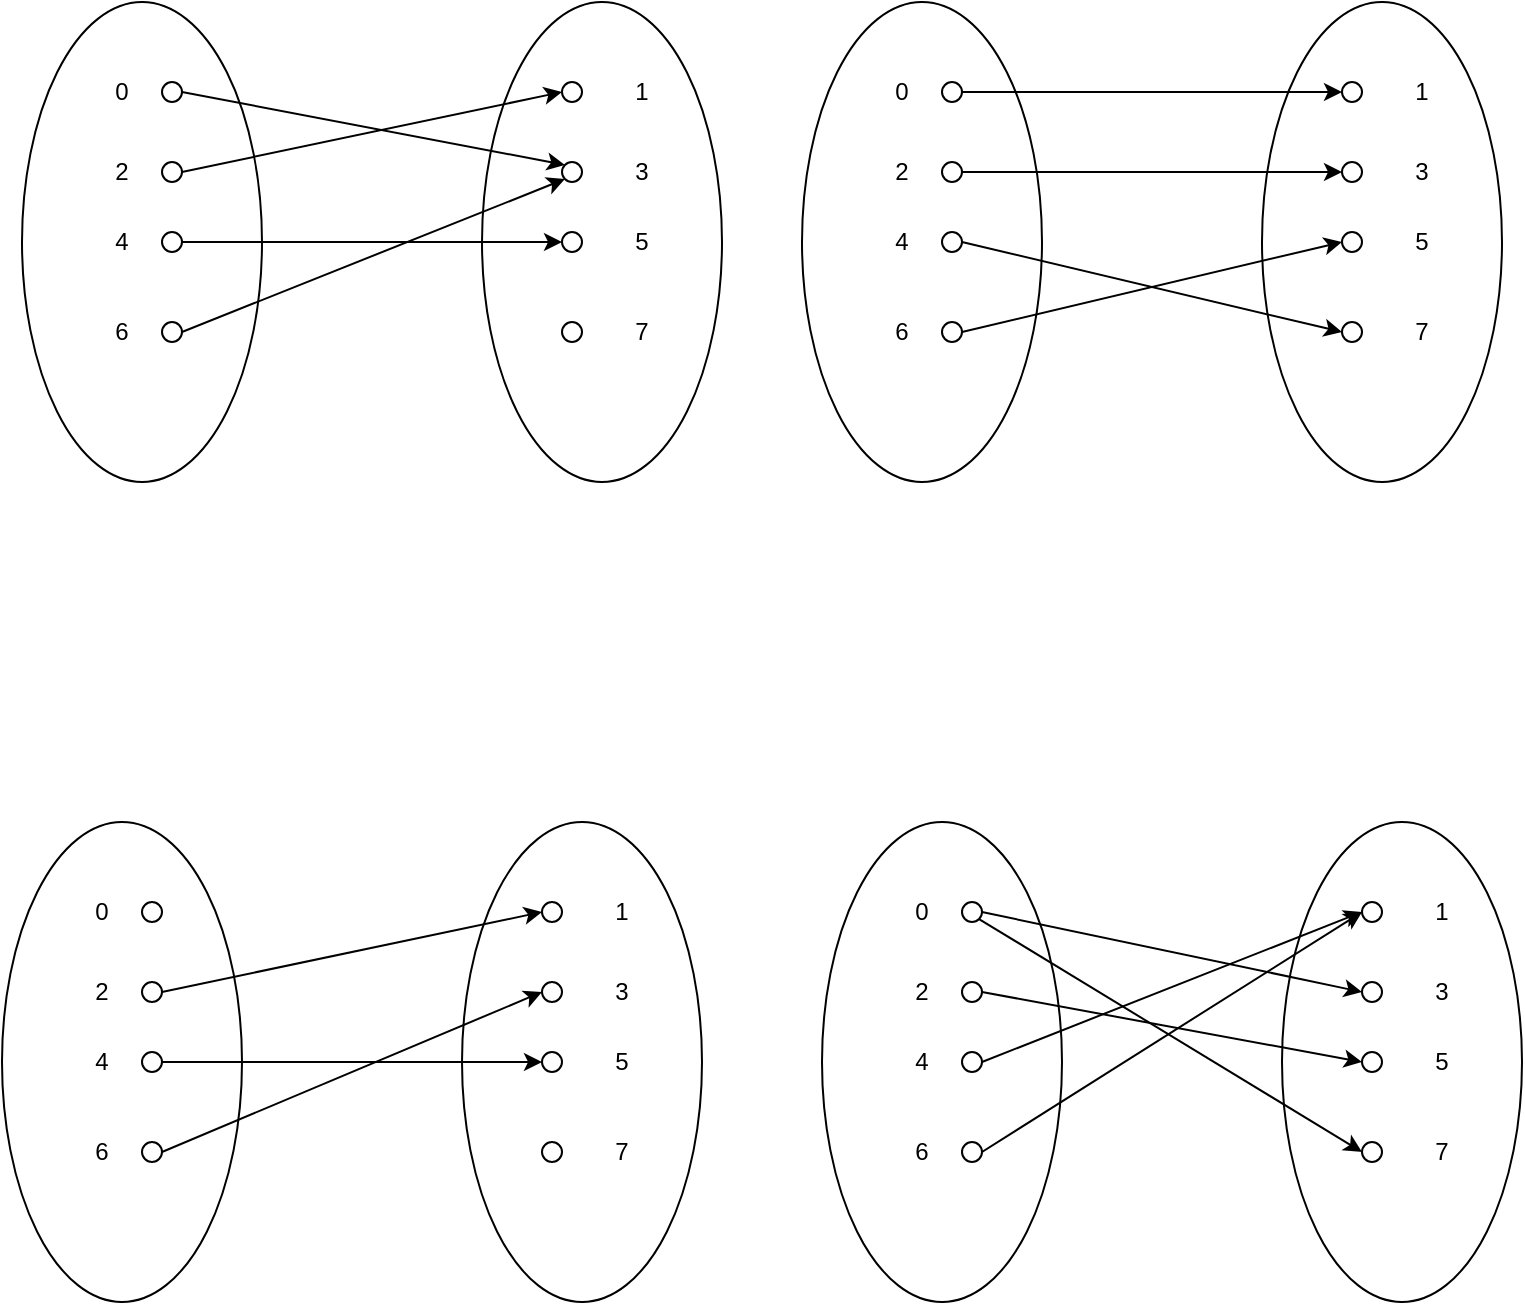 <mxfile version="12.4.2" type="device" pages="2"><diagram id="a7WcTxt7f_PGGWQu44Wf" name="q1a"><mxGraphModel dx="867" dy="413" grid="0" gridSize="10" guides="1" tooltips="1" connect="1" arrows="1" fold="1" page="1" pageScale="1" pageWidth="827" pageHeight="1169" math="0" shadow="0"><root><mxCell id="0"/><mxCell id="1" parent="0"/><mxCell id="PCj1SHKWY1yPaOyhyL0H-39" value="" style="group" parent="1" vertex="1" connectable="0"><mxGeometry x="70" y="60" width="120" height="240" as="geometry"/></mxCell><mxCell id="PCj1SHKWY1yPaOyhyL0H-2" value="" style="ellipse;whiteSpace=wrap;html=1;" parent="PCj1SHKWY1yPaOyhyL0H-39" vertex="1"><mxGeometry width="120" height="240" as="geometry"/></mxCell><mxCell id="PCj1SHKWY1yPaOyhyL0H-5" value="" style="ellipse;whiteSpace=wrap;html=1;aspect=fixed;" parent="PCj1SHKWY1yPaOyhyL0H-39" vertex="1"><mxGeometry x="70" y="40" width="10" height="10" as="geometry"/></mxCell><mxCell id="PCj1SHKWY1yPaOyhyL0H-6" value="" style="ellipse;whiteSpace=wrap;html=1;aspect=fixed;" parent="PCj1SHKWY1yPaOyhyL0H-39" vertex="1"><mxGeometry x="70" y="80" width="10" height="10" as="geometry"/></mxCell><mxCell id="PCj1SHKWY1yPaOyhyL0H-7" value="" style="ellipse;whiteSpace=wrap;html=1;aspect=fixed;" parent="PCj1SHKWY1yPaOyhyL0H-39" vertex="1"><mxGeometry x="70" y="115" width="10" height="10" as="geometry"/></mxCell><mxCell id="PCj1SHKWY1yPaOyhyL0H-8" value="" style="ellipse;whiteSpace=wrap;html=1;aspect=fixed;" parent="PCj1SHKWY1yPaOyhyL0H-39" vertex="1"><mxGeometry x="70" y="160" width="10" height="10" as="geometry"/></mxCell><mxCell id="PCj1SHKWY1yPaOyhyL0H-17" value="0" style="text;html=1;strokeColor=none;fillColor=none;align=center;verticalAlign=middle;whiteSpace=wrap;rounded=0;" parent="PCj1SHKWY1yPaOyhyL0H-39" vertex="1"><mxGeometry x="30" y="35" width="40" height="20" as="geometry"/></mxCell><mxCell id="PCj1SHKWY1yPaOyhyL0H-18" value="2" style="text;html=1;strokeColor=none;fillColor=none;align=center;verticalAlign=middle;whiteSpace=wrap;rounded=0;" parent="PCj1SHKWY1yPaOyhyL0H-39" vertex="1"><mxGeometry x="30" y="75" width="40" height="20" as="geometry"/></mxCell><mxCell id="PCj1SHKWY1yPaOyhyL0H-19" value="4" style="text;html=1;strokeColor=none;fillColor=none;align=center;verticalAlign=middle;whiteSpace=wrap;rounded=0;" parent="PCj1SHKWY1yPaOyhyL0H-39" vertex="1"><mxGeometry x="30" y="110" width="40" height="20" as="geometry"/></mxCell><mxCell id="PCj1SHKWY1yPaOyhyL0H-20" value="6" style="text;html=1;strokeColor=none;fillColor=none;align=center;verticalAlign=middle;whiteSpace=wrap;rounded=0;" parent="PCj1SHKWY1yPaOyhyL0H-39" vertex="1"><mxGeometry x="30" y="155" width="40" height="20" as="geometry"/></mxCell><mxCell id="PCj1SHKWY1yPaOyhyL0H-40" value="" style="group" parent="1" vertex="1" connectable="0"><mxGeometry x="300" y="60" width="120" height="240" as="geometry"/></mxCell><mxCell id="PCj1SHKWY1yPaOyhyL0H-3" value="" style="ellipse;whiteSpace=wrap;html=1;" parent="PCj1SHKWY1yPaOyhyL0H-40" vertex="1"><mxGeometry width="120" height="240" as="geometry"/></mxCell><mxCell id="PCj1SHKWY1yPaOyhyL0H-9" value="" style="ellipse;whiteSpace=wrap;html=1;aspect=fixed;" parent="PCj1SHKWY1yPaOyhyL0H-40" vertex="1"><mxGeometry x="40" y="40" width="10" height="10" as="geometry"/></mxCell><mxCell id="PCj1SHKWY1yPaOyhyL0H-10" value="" style="ellipse;whiteSpace=wrap;html=1;aspect=fixed;" parent="PCj1SHKWY1yPaOyhyL0H-40" vertex="1"><mxGeometry x="40" y="80" width="10" height="10" as="geometry"/></mxCell><mxCell id="PCj1SHKWY1yPaOyhyL0H-11" value="" style="ellipse;whiteSpace=wrap;html=1;aspect=fixed;" parent="PCj1SHKWY1yPaOyhyL0H-40" vertex="1"><mxGeometry x="40" y="115" width="10" height="10" as="geometry"/></mxCell><mxCell id="PCj1SHKWY1yPaOyhyL0H-12" value="" style="ellipse;whiteSpace=wrap;html=1;aspect=fixed;" parent="PCj1SHKWY1yPaOyhyL0H-40" vertex="1"><mxGeometry x="40" y="160" width="10" height="10" as="geometry"/></mxCell><mxCell id="PCj1SHKWY1yPaOyhyL0H-13" value="1" style="text;html=1;strokeColor=none;fillColor=none;align=center;verticalAlign=middle;whiteSpace=wrap;rounded=0;" parent="PCj1SHKWY1yPaOyhyL0H-40" vertex="1"><mxGeometry x="60" y="35" width="40" height="20" as="geometry"/></mxCell><mxCell id="PCj1SHKWY1yPaOyhyL0H-14" value="3" style="text;html=1;strokeColor=none;fillColor=none;align=center;verticalAlign=middle;whiteSpace=wrap;rounded=0;" parent="PCj1SHKWY1yPaOyhyL0H-40" vertex="1"><mxGeometry x="60" y="75" width="40" height="20" as="geometry"/></mxCell><mxCell id="PCj1SHKWY1yPaOyhyL0H-15" value="5" style="text;html=1;strokeColor=none;fillColor=none;align=center;verticalAlign=middle;whiteSpace=wrap;rounded=0;" parent="PCj1SHKWY1yPaOyhyL0H-40" vertex="1"><mxGeometry x="60" y="110" width="40" height="20" as="geometry"/></mxCell><mxCell id="PCj1SHKWY1yPaOyhyL0H-16" value="7" style="text;html=1;strokeColor=none;fillColor=none;align=center;verticalAlign=middle;whiteSpace=wrap;rounded=0;" parent="PCj1SHKWY1yPaOyhyL0H-40" vertex="1"><mxGeometry x="60" y="155" width="40" height="20" as="geometry"/></mxCell><mxCell id="PCj1SHKWY1yPaOyhyL0H-41" value="" style="group" parent="1" vertex="1" connectable="0"><mxGeometry x="460" y="60" width="120" height="240" as="geometry"/></mxCell><mxCell id="PCj1SHKWY1yPaOyhyL0H-42" value="" style="ellipse;whiteSpace=wrap;html=1;" parent="PCj1SHKWY1yPaOyhyL0H-41" vertex="1"><mxGeometry width="120" height="240" as="geometry"/></mxCell><mxCell id="PCj1SHKWY1yPaOyhyL0H-43" value="" style="ellipse;whiteSpace=wrap;html=1;aspect=fixed;" parent="PCj1SHKWY1yPaOyhyL0H-41" vertex="1"><mxGeometry x="70" y="40" width="10" height="10" as="geometry"/></mxCell><mxCell id="PCj1SHKWY1yPaOyhyL0H-44" value="" style="ellipse;whiteSpace=wrap;html=1;aspect=fixed;" parent="PCj1SHKWY1yPaOyhyL0H-41" vertex="1"><mxGeometry x="70" y="80" width="10" height="10" as="geometry"/></mxCell><mxCell id="PCj1SHKWY1yPaOyhyL0H-45" value="" style="ellipse;whiteSpace=wrap;html=1;aspect=fixed;" parent="PCj1SHKWY1yPaOyhyL0H-41" vertex="1"><mxGeometry x="70" y="115" width="10" height="10" as="geometry"/></mxCell><mxCell id="PCj1SHKWY1yPaOyhyL0H-46" value="" style="ellipse;whiteSpace=wrap;html=1;aspect=fixed;" parent="PCj1SHKWY1yPaOyhyL0H-41" vertex="1"><mxGeometry x="70" y="160" width="10" height="10" as="geometry"/></mxCell><mxCell id="PCj1SHKWY1yPaOyhyL0H-47" value="0" style="text;html=1;strokeColor=none;fillColor=none;align=center;verticalAlign=middle;whiteSpace=wrap;rounded=0;" parent="PCj1SHKWY1yPaOyhyL0H-41" vertex="1"><mxGeometry x="30" y="35" width="40" height="20" as="geometry"/></mxCell><mxCell id="PCj1SHKWY1yPaOyhyL0H-48" value="2" style="text;html=1;strokeColor=none;fillColor=none;align=center;verticalAlign=middle;whiteSpace=wrap;rounded=0;" parent="PCj1SHKWY1yPaOyhyL0H-41" vertex="1"><mxGeometry x="30" y="75" width="40" height="20" as="geometry"/></mxCell><mxCell id="PCj1SHKWY1yPaOyhyL0H-49" value="4" style="text;html=1;strokeColor=none;fillColor=none;align=center;verticalAlign=middle;whiteSpace=wrap;rounded=0;" parent="PCj1SHKWY1yPaOyhyL0H-41" vertex="1"><mxGeometry x="30" y="110" width="40" height="20" as="geometry"/></mxCell><mxCell id="PCj1SHKWY1yPaOyhyL0H-50" value="6" style="text;html=1;strokeColor=none;fillColor=none;align=center;verticalAlign=middle;whiteSpace=wrap;rounded=0;" parent="PCj1SHKWY1yPaOyhyL0H-41" vertex="1"><mxGeometry x="30" y="155" width="40" height="20" as="geometry"/></mxCell><mxCell id="PCj1SHKWY1yPaOyhyL0H-51" value="" style="group" parent="1" vertex="1" connectable="0"><mxGeometry x="690" y="60" width="120" height="240" as="geometry"/></mxCell><mxCell id="PCj1SHKWY1yPaOyhyL0H-52" value="" style="ellipse;whiteSpace=wrap;html=1;" parent="PCj1SHKWY1yPaOyhyL0H-51" vertex="1"><mxGeometry width="120" height="240" as="geometry"/></mxCell><mxCell id="PCj1SHKWY1yPaOyhyL0H-53" value="" style="ellipse;whiteSpace=wrap;html=1;aspect=fixed;" parent="PCj1SHKWY1yPaOyhyL0H-51" vertex="1"><mxGeometry x="40" y="40" width="10" height="10" as="geometry"/></mxCell><mxCell id="PCj1SHKWY1yPaOyhyL0H-54" value="" style="ellipse;whiteSpace=wrap;html=1;aspect=fixed;" parent="PCj1SHKWY1yPaOyhyL0H-51" vertex="1"><mxGeometry x="40" y="80" width="10" height="10" as="geometry"/></mxCell><mxCell id="PCj1SHKWY1yPaOyhyL0H-55" value="" style="ellipse;whiteSpace=wrap;html=1;aspect=fixed;" parent="PCj1SHKWY1yPaOyhyL0H-51" vertex="1"><mxGeometry x="40" y="115" width="10" height="10" as="geometry"/></mxCell><mxCell id="PCj1SHKWY1yPaOyhyL0H-56" value="" style="ellipse;whiteSpace=wrap;html=1;aspect=fixed;" parent="PCj1SHKWY1yPaOyhyL0H-51" vertex="1"><mxGeometry x="40" y="160" width="10" height="10" as="geometry"/></mxCell><mxCell id="PCj1SHKWY1yPaOyhyL0H-57" value="1" style="text;html=1;strokeColor=none;fillColor=none;align=center;verticalAlign=middle;whiteSpace=wrap;rounded=0;" parent="PCj1SHKWY1yPaOyhyL0H-51" vertex="1"><mxGeometry x="60" y="35" width="40" height="20" as="geometry"/></mxCell><mxCell id="PCj1SHKWY1yPaOyhyL0H-58" value="3" style="text;html=1;strokeColor=none;fillColor=none;align=center;verticalAlign=middle;whiteSpace=wrap;rounded=0;" parent="PCj1SHKWY1yPaOyhyL0H-51" vertex="1"><mxGeometry x="60" y="75" width="40" height="20" as="geometry"/></mxCell><mxCell id="PCj1SHKWY1yPaOyhyL0H-59" value="5" style="text;html=1;strokeColor=none;fillColor=none;align=center;verticalAlign=middle;whiteSpace=wrap;rounded=0;" parent="PCj1SHKWY1yPaOyhyL0H-51" vertex="1"><mxGeometry x="60" y="110" width="40" height="20" as="geometry"/></mxCell><mxCell id="PCj1SHKWY1yPaOyhyL0H-60" value="7" style="text;html=1;strokeColor=none;fillColor=none;align=center;verticalAlign=middle;whiteSpace=wrap;rounded=0;" parent="PCj1SHKWY1yPaOyhyL0H-51" vertex="1"><mxGeometry x="60" y="155" width="40" height="20" as="geometry"/></mxCell><mxCell id="PCj1SHKWY1yPaOyhyL0H-62" value="" style="group" parent="1" vertex="1" connectable="0"><mxGeometry x="60" y="470" width="120" height="240" as="geometry"/></mxCell><mxCell id="PCj1SHKWY1yPaOyhyL0H-63" value="" style="ellipse;whiteSpace=wrap;html=1;" parent="PCj1SHKWY1yPaOyhyL0H-62" vertex="1"><mxGeometry width="120" height="240" as="geometry"/></mxCell><mxCell id="PCj1SHKWY1yPaOyhyL0H-64" value="" style="ellipse;whiteSpace=wrap;html=1;aspect=fixed;" parent="PCj1SHKWY1yPaOyhyL0H-62" vertex="1"><mxGeometry x="70" y="40" width="10" height="10" as="geometry"/></mxCell><mxCell id="PCj1SHKWY1yPaOyhyL0H-65" value="" style="ellipse;whiteSpace=wrap;html=1;aspect=fixed;" parent="PCj1SHKWY1yPaOyhyL0H-62" vertex="1"><mxGeometry x="70" y="80" width="10" height="10" as="geometry"/></mxCell><mxCell id="PCj1SHKWY1yPaOyhyL0H-66" value="" style="ellipse;whiteSpace=wrap;html=1;aspect=fixed;" parent="PCj1SHKWY1yPaOyhyL0H-62" vertex="1"><mxGeometry x="70" y="115" width="10" height="10" as="geometry"/></mxCell><mxCell id="PCj1SHKWY1yPaOyhyL0H-67" value="" style="ellipse;whiteSpace=wrap;html=1;aspect=fixed;" parent="PCj1SHKWY1yPaOyhyL0H-62" vertex="1"><mxGeometry x="70" y="160" width="10" height="10" as="geometry"/></mxCell><mxCell id="PCj1SHKWY1yPaOyhyL0H-68" value="0" style="text;html=1;strokeColor=none;fillColor=none;align=center;verticalAlign=middle;whiteSpace=wrap;rounded=0;" parent="PCj1SHKWY1yPaOyhyL0H-62" vertex="1"><mxGeometry x="30" y="35" width="40" height="20" as="geometry"/></mxCell><mxCell id="PCj1SHKWY1yPaOyhyL0H-69" value="2" style="text;html=1;strokeColor=none;fillColor=none;align=center;verticalAlign=middle;whiteSpace=wrap;rounded=0;" parent="PCj1SHKWY1yPaOyhyL0H-62" vertex="1"><mxGeometry x="30" y="75" width="40" height="20" as="geometry"/></mxCell><mxCell id="PCj1SHKWY1yPaOyhyL0H-70" value="4" style="text;html=1;strokeColor=none;fillColor=none;align=center;verticalAlign=middle;whiteSpace=wrap;rounded=0;" parent="PCj1SHKWY1yPaOyhyL0H-62" vertex="1"><mxGeometry x="30" y="110" width="40" height="20" as="geometry"/></mxCell><mxCell id="PCj1SHKWY1yPaOyhyL0H-71" value="6" style="text;html=1;strokeColor=none;fillColor=none;align=center;verticalAlign=middle;whiteSpace=wrap;rounded=0;" parent="PCj1SHKWY1yPaOyhyL0H-62" vertex="1"><mxGeometry x="30" y="155" width="40" height="20" as="geometry"/></mxCell><mxCell id="PCj1SHKWY1yPaOyhyL0H-72" value="" style="group" parent="1" vertex="1" connectable="0"><mxGeometry x="290" y="470" width="120" height="240" as="geometry"/></mxCell><mxCell id="PCj1SHKWY1yPaOyhyL0H-73" value="" style="ellipse;whiteSpace=wrap;html=1;" parent="PCj1SHKWY1yPaOyhyL0H-72" vertex="1"><mxGeometry width="120" height="240" as="geometry"/></mxCell><mxCell id="PCj1SHKWY1yPaOyhyL0H-74" value="" style="ellipse;whiteSpace=wrap;html=1;aspect=fixed;" parent="PCj1SHKWY1yPaOyhyL0H-72" vertex="1"><mxGeometry x="40" y="40" width="10" height="10" as="geometry"/></mxCell><mxCell id="PCj1SHKWY1yPaOyhyL0H-75" value="" style="ellipse;whiteSpace=wrap;html=1;aspect=fixed;" parent="PCj1SHKWY1yPaOyhyL0H-72" vertex="1"><mxGeometry x="40" y="80" width="10" height="10" as="geometry"/></mxCell><mxCell id="PCj1SHKWY1yPaOyhyL0H-76" value="" style="ellipse;whiteSpace=wrap;html=1;aspect=fixed;" parent="PCj1SHKWY1yPaOyhyL0H-72" vertex="1"><mxGeometry x="40" y="115" width="10" height="10" as="geometry"/></mxCell><mxCell id="PCj1SHKWY1yPaOyhyL0H-77" value="" style="ellipse;whiteSpace=wrap;html=1;aspect=fixed;" parent="PCj1SHKWY1yPaOyhyL0H-72" vertex="1"><mxGeometry x="40" y="160" width="10" height="10" as="geometry"/></mxCell><mxCell id="PCj1SHKWY1yPaOyhyL0H-78" value="1" style="text;html=1;strokeColor=none;fillColor=none;align=center;verticalAlign=middle;whiteSpace=wrap;rounded=0;" parent="PCj1SHKWY1yPaOyhyL0H-72" vertex="1"><mxGeometry x="60" y="35" width="40" height="20" as="geometry"/></mxCell><mxCell id="PCj1SHKWY1yPaOyhyL0H-79" value="3" style="text;html=1;strokeColor=none;fillColor=none;align=center;verticalAlign=middle;whiteSpace=wrap;rounded=0;" parent="PCj1SHKWY1yPaOyhyL0H-72" vertex="1"><mxGeometry x="60" y="75" width="40" height="20" as="geometry"/></mxCell><mxCell id="PCj1SHKWY1yPaOyhyL0H-80" value="5" style="text;html=1;strokeColor=none;fillColor=none;align=center;verticalAlign=middle;whiteSpace=wrap;rounded=0;" parent="PCj1SHKWY1yPaOyhyL0H-72" vertex="1"><mxGeometry x="60" y="110" width="40" height="20" as="geometry"/></mxCell><mxCell id="PCj1SHKWY1yPaOyhyL0H-81" value="7" style="text;html=1;strokeColor=none;fillColor=none;align=center;verticalAlign=middle;whiteSpace=wrap;rounded=0;" parent="PCj1SHKWY1yPaOyhyL0H-72" vertex="1"><mxGeometry x="60" y="155" width="40" height="20" as="geometry"/></mxCell><mxCell id="PCj1SHKWY1yPaOyhyL0H-82" value="" style="group" parent="1" vertex="1" connectable="0"><mxGeometry x="470" y="470" width="120" height="240" as="geometry"/></mxCell><mxCell id="PCj1SHKWY1yPaOyhyL0H-83" value="" style="ellipse;whiteSpace=wrap;html=1;" parent="PCj1SHKWY1yPaOyhyL0H-82" vertex="1"><mxGeometry width="120" height="240" as="geometry"/></mxCell><mxCell id="PCj1SHKWY1yPaOyhyL0H-84" value="" style="ellipse;whiteSpace=wrap;html=1;aspect=fixed;" parent="PCj1SHKWY1yPaOyhyL0H-82" vertex="1"><mxGeometry x="70" y="40" width="10" height="10" as="geometry"/></mxCell><mxCell id="PCj1SHKWY1yPaOyhyL0H-85" value="" style="ellipse;whiteSpace=wrap;html=1;aspect=fixed;" parent="PCj1SHKWY1yPaOyhyL0H-82" vertex="1"><mxGeometry x="70" y="80" width="10" height="10" as="geometry"/></mxCell><mxCell id="PCj1SHKWY1yPaOyhyL0H-86" value="" style="ellipse;whiteSpace=wrap;html=1;aspect=fixed;" parent="PCj1SHKWY1yPaOyhyL0H-82" vertex="1"><mxGeometry x="70" y="115" width="10" height="10" as="geometry"/></mxCell><mxCell id="PCj1SHKWY1yPaOyhyL0H-87" value="" style="ellipse;whiteSpace=wrap;html=1;aspect=fixed;" parent="PCj1SHKWY1yPaOyhyL0H-82" vertex="1"><mxGeometry x="70" y="160" width="10" height="10" as="geometry"/></mxCell><mxCell id="PCj1SHKWY1yPaOyhyL0H-88" value="0" style="text;html=1;strokeColor=none;fillColor=none;align=center;verticalAlign=middle;whiteSpace=wrap;rounded=0;" parent="PCj1SHKWY1yPaOyhyL0H-82" vertex="1"><mxGeometry x="30" y="35" width="40" height="20" as="geometry"/></mxCell><mxCell id="PCj1SHKWY1yPaOyhyL0H-89" value="2" style="text;html=1;strokeColor=none;fillColor=none;align=center;verticalAlign=middle;whiteSpace=wrap;rounded=0;" parent="PCj1SHKWY1yPaOyhyL0H-82" vertex="1"><mxGeometry x="30" y="75" width="40" height="20" as="geometry"/></mxCell><mxCell id="PCj1SHKWY1yPaOyhyL0H-90" value="4" style="text;html=1;strokeColor=none;fillColor=none;align=center;verticalAlign=middle;whiteSpace=wrap;rounded=0;" parent="PCj1SHKWY1yPaOyhyL0H-82" vertex="1"><mxGeometry x="30" y="110" width="40" height="20" as="geometry"/></mxCell><mxCell id="PCj1SHKWY1yPaOyhyL0H-91" value="6" style="text;html=1;strokeColor=none;fillColor=none;align=center;verticalAlign=middle;whiteSpace=wrap;rounded=0;" parent="PCj1SHKWY1yPaOyhyL0H-82" vertex="1"><mxGeometry x="30" y="155" width="40" height="20" as="geometry"/></mxCell><mxCell id="PCj1SHKWY1yPaOyhyL0H-92" value="" style="group" parent="1" vertex="1" connectable="0"><mxGeometry x="700" y="470" width="120" height="240" as="geometry"/></mxCell><mxCell id="PCj1SHKWY1yPaOyhyL0H-93" value="" style="ellipse;whiteSpace=wrap;html=1;" parent="PCj1SHKWY1yPaOyhyL0H-92" vertex="1"><mxGeometry width="120" height="240" as="geometry"/></mxCell><mxCell id="PCj1SHKWY1yPaOyhyL0H-94" value="" style="ellipse;whiteSpace=wrap;html=1;aspect=fixed;" parent="PCj1SHKWY1yPaOyhyL0H-92" vertex="1"><mxGeometry x="40" y="40" width="10" height="10" as="geometry"/></mxCell><mxCell id="PCj1SHKWY1yPaOyhyL0H-95" value="" style="ellipse;whiteSpace=wrap;html=1;aspect=fixed;" parent="PCj1SHKWY1yPaOyhyL0H-92" vertex="1"><mxGeometry x="40" y="80" width="10" height="10" as="geometry"/></mxCell><mxCell id="PCj1SHKWY1yPaOyhyL0H-96" value="" style="ellipse;whiteSpace=wrap;html=1;aspect=fixed;" parent="PCj1SHKWY1yPaOyhyL0H-92" vertex="1"><mxGeometry x="40" y="115" width="10" height="10" as="geometry"/></mxCell><mxCell id="PCj1SHKWY1yPaOyhyL0H-97" value="" style="ellipse;whiteSpace=wrap;html=1;aspect=fixed;" parent="PCj1SHKWY1yPaOyhyL0H-92" vertex="1"><mxGeometry x="40" y="160" width="10" height="10" as="geometry"/></mxCell><mxCell id="PCj1SHKWY1yPaOyhyL0H-98" value="1" style="text;html=1;strokeColor=none;fillColor=none;align=center;verticalAlign=middle;whiteSpace=wrap;rounded=0;" parent="PCj1SHKWY1yPaOyhyL0H-92" vertex="1"><mxGeometry x="60" y="35" width="40" height="20" as="geometry"/></mxCell><mxCell id="PCj1SHKWY1yPaOyhyL0H-99" value="3" style="text;html=1;strokeColor=none;fillColor=none;align=center;verticalAlign=middle;whiteSpace=wrap;rounded=0;" parent="PCj1SHKWY1yPaOyhyL0H-92" vertex="1"><mxGeometry x="60" y="75" width="40" height="20" as="geometry"/></mxCell><mxCell id="PCj1SHKWY1yPaOyhyL0H-100" value="5" style="text;html=1;strokeColor=none;fillColor=none;align=center;verticalAlign=middle;whiteSpace=wrap;rounded=0;" parent="PCj1SHKWY1yPaOyhyL0H-92" vertex="1"><mxGeometry x="60" y="110" width="40" height="20" as="geometry"/></mxCell><mxCell id="PCj1SHKWY1yPaOyhyL0H-101" value="7" style="text;html=1;strokeColor=none;fillColor=none;align=center;verticalAlign=middle;whiteSpace=wrap;rounded=0;" parent="PCj1SHKWY1yPaOyhyL0H-92" vertex="1"><mxGeometry x="60" y="155" width="40" height="20" as="geometry"/></mxCell><mxCell id="PCj1SHKWY1yPaOyhyL0H-104" value="" style="endArrow=classic;html=1;exitX=1;exitY=0.5;exitDx=0;exitDy=0;entryX=0;entryY=1;entryDx=0;entryDy=0;" parent="1" source="PCj1SHKWY1yPaOyhyL0H-8" target="PCj1SHKWY1yPaOyhyL0H-10" edge="1"><mxGeometry width="50" height="50" relative="1" as="geometry"><mxPoint x="230" y="240" as="sourcePoint"/><mxPoint x="280" y="190" as="targetPoint"/></mxGeometry></mxCell><mxCell id="PCj1SHKWY1yPaOyhyL0H-105" value="" style="endArrow=classic;html=1;exitX=1;exitY=0.5;exitDx=0;exitDy=0;entryX=0;entryY=0.5;entryDx=0;entryDy=0;" parent="1" source="PCj1SHKWY1yPaOyhyL0H-6" target="PCj1SHKWY1yPaOyhyL0H-9" edge="1"><mxGeometry width="50" height="50" relative="1" as="geometry"><mxPoint x="220" y="60" as="sourcePoint"/><mxPoint x="270" y="10" as="targetPoint"/></mxGeometry></mxCell><mxCell id="PCj1SHKWY1yPaOyhyL0H-106" value="" style="endArrow=classic;html=1;exitX=1;exitY=0.5;exitDx=0;exitDy=0;entryX=0;entryY=0;entryDx=0;entryDy=0;" parent="1" source="PCj1SHKWY1yPaOyhyL0H-5" target="PCj1SHKWY1yPaOyhyL0H-10" edge="1"><mxGeometry width="50" height="50" relative="1" as="geometry"><mxPoint x="220" y="140" as="sourcePoint"/><mxPoint x="270" y="90" as="targetPoint"/></mxGeometry></mxCell><mxCell id="PCj1SHKWY1yPaOyhyL0H-107" value="" style="endArrow=classic;html=1;exitX=1;exitY=0.5;exitDx=0;exitDy=0;entryX=0;entryY=0.5;entryDx=0;entryDy=0;" parent="1" source="PCj1SHKWY1yPaOyhyL0H-7" target="PCj1SHKWY1yPaOyhyL0H-11" edge="1"><mxGeometry width="50" height="50" relative="1" as="geometry"><mxPoint x="220" y="290" as="sourcePoint"/><mxPoint x="270" y="240" as="targetPoint"/></mxGeometry></mxCell><mxCell id="PCj1SHKWY1yPaOyhyL0H-108" style="edgeStyle=orthogonalEdgeStyle;rounded=0;orthogonalLoop=1;jettySize=auto;html=1;entryX=0;entryY=0.5;entryDx=0;entryDy=0;" parent="1" source="PCj1SHKWY1yPaOyhyL0H-44" target="PCj1SHKWY1yPaOyhyL0H-54" edge="1"><mxGeometry relative="1" as="geometry"/></mxCell><mxCell id="PCj1SHKWY1yPaOyhyL0H-109" style="rounded=0;orthogonalLoop=1;jettySize=auto;html=1;exitX=1;exitY=0.5;exitDx=0;exitDy=0;entryX=0;entryY=0.5;entryDx=0;entryDy=0;" parent="1" source="PCj1SHKWY1yPaOyhyL0H-45" target="PCj1SHKWY1yPaOyhyL0H-56" edge="1"><mxGeometry relative="1" as="geometry"/></mxCell><mxCell id="PCj1SHKWY1yPaOyhyL0H-110" style="edgeStyle=none;rounded=0;orthogonalLoop=1;jettySize=auto;html=1;entryX=0;entryY=0.5;entryDx=0;entryDy=0;" parent="1" source="PCj1SHKWY1yPaOyhyL0H-43" target="PCj1SHKWY1yPaOyhyL0H-53" edge="1"><mxGeometry relative="1" as="geometry"/></mxCell><mxCell id="PCj1SHKWY1yPaOyhyL0H-111" style="edgeStyle=none;rounded=0;orthogonalLoop=1;jettySize=auto;html=1;exitX=1;exitY=0.5;exitDx=0;exitDy=0;entryX=0;entryY=0.5;entryDx=0;entryDy=0;" parent="1" source="PCj1SHKWY1yPaOyhyL0H-46" target="PCj1SHKWY1yPaOyhyL0H-55" edge="1"><mxGeometry relative="1" as="geometry"/></mxCell><mxCell id="PCj1SHKWY1yPaOyhyL0H-112" style="edgeStyle=none;rounded=0;orthogonalLoop=1;jettySize=auto;html=1;exitX=1;exitY=0.5;exitDx=0;exitDy=0;entryX=0;entryY=0.5;entryDx=0;entryDy=0;" parent="1" source="PCj1SHKWY1yPaOyhyL0H-65" target="PCj1SHKWY1yPaOyhyL0H-74" edge="1"><mxGeometry relative="1" as="geometry"/></mxCell><mxCell id="PCj1SHKWY1yPaOyhyL0H-113" style="edgeStyle=none;rounded=0;orthogonalLoop=1;jettySize=auto;html=1;exitX=1;exitY=0.5;exitDx=0;exitDy=0;entryX=0;entryY=0.5;entryDx=0;entryDy=0;" parent="1" source="PCj1SHKWY1yPaOyhyL0H-66" target="PCj1SHKWY1yPaOyhyL0H-76" edge="1"><mxGeometry relative="1" as="geometry"/></mxCell><mxCell id="PCj1SHKWY1yPaOyhyL0H-114" style="edgeStyle=none;rounded=0;orthogonalLoop=1;jettySize=auto;html=1;exitX=1;exitY=0.5;exitDx=0;exitDy=0;entryX=0;entryY=0.5;entryDx=0;entryDy=0;" parent="1" source="PCj1SHKWY1yPaOyhyL0H-67" target="PCj1SHKWY1yPaOyhyL0H-75" edge="1"><mxGeometry relative="1" as="geometry"/></mxCell><mxCell id="PCj1SHKWY1yPaOyhyL0H-115" style="edgeStyle=none;rounded=0;orthogonalLoop=1;jettySize=auto;html=1;exitX=1;exitY=0.5;exitDx=0;exitDy=0;entryX=0;entryY=0.5;entryDx=0;entryDy=0;" parent="1" source="PCj1SHKWY1yPaOyhyL0H-87" target="PCj1SHKWY1yPaOyhyL0H-94" edge="1"><mxGeometry relative="1" as="geometry"/></mxCell><mxCell id="PCj1SHKWY1yPaOyhyL0H-116" style="edgeStyle=none;rounded=0;orthogonalLoop=1;jettySize=auto;html=1;exitX=1;exitY=0.5;exitDx=0;exitDy=0;entryX=0;entryY=0.5;entryDx=0;entryDy=0;" parent="1" source="PCj1SHKWY1yPaOyhyL0H-84" target="PCj1SHKWY1yPaOyhyL0H-95" edge="1"><mxGeometry relative="1" as="geometry"/></mxCell><mxCell id="PCj1SHKWY1yPaOyhyL0H-117" style="edgeStyle=none;rounded=0;orthogonalLoop=1;jettySize=auto;html=1;exitX=1;exitY=0.5;exitDx=0;exitDy=0;entryX=0;entryY=0.5;entryDx=0;entryDy=0;" parent="1" source="PCj1SHKWY1yPaOyhyL0H-86" target="PCj1SHKWY1yPaOyhyL0H-94" edge="1"><mxGeometry relative="1" as="geometry"/></mxCell><mxCell id="PCj1SHKWY1yPaOyhyL0H-118" style="edgeStyle=none;rounded=0;orthogonalLoop=1;jettySize=auto;html=1;exitX=1;exitY=1;exitDx=0;exitDy=0;entryX=0;entryY=0.5;entryDx=0;entryDy=0;" parent="1" source="PCj1SHKWY1yPaOyhyL0H-84" target="PCj1SHKWY1yPaOyhyL0H-97" edge="1"><mxGeometry relative="1" as="geometry"/></mxCell><mxCell id="PCj1SHKWY1yPaOyhyL0H-120" style="edgeStyle=none;rounded=0;orthogonalLoop=1;jettySize=auto;html=1;exitX=1;exitY=0.5;exitDx=0;exitDy=0;entryX=0;entryY=0.5;entryDx=0;entryDy=0;" parent="1" source="PCj1SHKWY1yPaOyhyL0H-85" target="PCj1SHKWY1yPaOyhyL0H-96" edge="1"><mxGeometry relative="1" as="geometry"/></mxCell></root></mxGraphModel></diagram><diagram id="8xkx0Szm3rHLjCkHkUTK" name="q2a"><mxGraphModel dx="723" dy="344" grid="0" gridSize="10" guides="1" tooltips="1" connect="1" arrows="1" fold="1" page="1" pageScale="1" pageWidth="827" pageHeight="1169" math="0" shadow="0"><root><mxCell id="7I6ICbu8isruEEbMXg_I-0"/><mxCell id="7I6ICbu8isruEEbMXg_I-1" parent="7I6ICbu8isruEEbMXg_I-0"/><mxCell id="YGjvw0G1OHq3PTmin_mF-0" value="" style="group" vertex="1" connectable="0" parent="7I6ICbu8isruEEbMXg_I-1"><mxGeometry x="70" y="60" width="120" height="240" as="geometry"/></mxCell><mxCell id="YGjvw0G1OHq3PTmin_mF-1" value="" style="ellipse;whiteSpace=wrap;html=1;" vertex="1" parent="YGjvw0G1OHq3PTmin_mF-0"><mxGeometry width="120" height="240" as="geometry"/></mxCell><mxCell id="YGjvw0G1OHq3PTmin_mF-2" value="" style="ellipse;whiteSpace=wrap;html=1;aspect=fixed;" vertex="1" parent="YGjvw0G1OHq3PTmin_mF-0"><mxGeometry x="70" y="40" width="10" height="10" as="geometry"/></mxCell><mxCell id="YGjvw0G1OHq3PTmin_mF-3" value="" style="ellipse;whiteSpace=wrap;html=1;aspect=fixed;" vertex="1" parent="YGjvw0G1OHq3PTmin_mF-0"><mxGeometry x="70" y="80" width="10" height="10" as="geometry"/></mxCell><mxCell id="YGjvw0G1OHq3PTmin_mF-4" value="" style="ellipse;whiteSpace=wrap;html=1;aspect=fixed;" vertex="1" parent="YGjvw0G1OHq3PTmin_mF-0"><mxGeometry x="70" y="115" width="10" height="10" as="geometry"/></mxCell><mxCell id="YGjvw0G1OHq3PTmin_mF-5" value="" style="ellipse;whiteSpace=wrap;html=1;aspect=fixed;" vertex="1" parent="YGjvw0G1OHq3PTmin_mF-0"><mxGeometry x="70" y="160" width="10" height="10" as="geometry"/></mxCell><mxCell id="YGjvw0G1OHq3PTmin_mF-6" value="-1" style="text;html=1;strokeColor=none;fillColor=none;align=center;verticalAlign=middle;whiteSpace=wrap;rounded=0;" vertex="1" parent="YGjvw0G1OHq3PTmin_mF-0"><mxGeometry x="30" y="35" width="40" height="20" as="geometry"/></mxCell><mxCell id="YGjvw0G1OHq3PTmin_mF-7" value="0" style="text;html=1;strokeColor=none;fillColor=none;align=center;verticalAlign=middle;whiteSpace=wrap;rounded=0;" vertex="1" parent="YGjvw0G1OHq3PTmin_mF-0"><mxGeometry x="30" y="75" width="40" height="20" as="geometry"/></mxCell><mxCell id="YGjvw0G1OHq3PTmin_mF-8" value="1" style="text;html=1;strokeColor=none;fillColor=none;align=center;verticalAlign=middle;whiteSpace=wrap;rounded=0;" vertex="1" parent="YGjvw0G1OHq3PTmin_mF-0"><mxGeometry x="30" y="110" width="40" height="20" as="geometry"/></mxCell><mxCell id="YGjvw0G1OHq3PTmin_mF-9" value="2" style="text;html=1;strokeColor=none;fillColor=none;align=center;verticalAlign=middle;whiteSpace=wrap;rounded=0;" vertex="1" parent="YGjvw0G1OHq3PTmin_mF-0"><mxGeometry x="30" y="155" width="40" height="20" as="geometry"/></mxCell><mxCell id="YGjvw0G1OHq3PTmin_mF-10" value="" style="group" vertex="1" connectable="0" parent="7I6ICbu8isruEEbMXg_I-1"><mxGeometry x="300" y="60" width="120" height="240" as="geometry"/></mxCell><mxCell id="YGjvw0G1OHq3PTmin_mF-11" value="" style="ellipse;whiteSpace=wrap;html=1;" vertex="1" parent="YGjvw0G1OHq3PTmin_mF-10"><mxGeometry width="120" height="240" as="geometry"/></mxCell><mxCell id="YGjvw0G1OHq3PTmin_mF-12" value="" style="ellipse;whiteSpace=wrap;html=1;aspect=fixed;" vertex="1" parent="YGjvw0G1OHq3PTmin_mF-10"><mxGeometry x="40" y="40" width="10" height="10" as="geometry"/></mxCell><mxCell id="YGjvw0G1OHq3PTmin_mF-13" value="" style="ellipse;whiteSpace=wrap;html=1;aspect=fixed;" vertex="1" parent="YGjvw0G1OHq3PTmin_mF-10"><mxGeometry x="40" y="80" width="10" height="10" as="geometry"/></mxCell><mxCell id="YGjvw0G1OHq3PTmin_mF-14" value="" style="ellipse;whiteSpace=wrap;html=1;aspect=fixed;" vertex="1" parent="YGjvw0G1OHq3PTmin_mF-10"><mxGeometry x="40" y="115" width="10" height="10" as="geometry"/></mxCell><mxCell id="YGjvw0G1OHq3PTmin_mF-15" value="" style="ellipse;whiteSpace=wrap;html=1;aspect=fixed;" vertex="1" parent="YGjvw0G1OHq3PTmin_mF-10"><mxGeometry x="40" y="160" width="10" height="10" as="geometry"/></mxCell><mxCell id="YGjvw0G1OHq3PTmin_mF-16" value="0" style="text;html=1;strokeColor=none;fillColor=none;align=center;verticalAlign=middle;whiteSpace=wrap;rounded=0;" vertex="1" parent="YGjvw0G1OHq3PTmin_mF-10"><mxGeometry x="60" y="35" width="40" height="20" as="geometry"/></mxCell><mxCell id="YGjvw0G1OHq3PTmin_mF-17" value="1" style="text;html=1;strokeColor=none;fillColor=none;align=center;verticalAlign=middle;whiteSpace=wrap;rounded=0;" vertex="1" parent="YGjvw0G1OHq3PTmin_mF-10"><mxGeometry x="60" y="75" width="40" height="20" as="geometry"/></mxCell><mxCell id="YGjvw0G1OHq3PTmin_mF-18" value="2" style="text;html=1;strokeColor=none;fillColor=none;align=center;verticalAlign=middle;whiteSpace=wrap;rounded=0;" vertex="1" parent="YGjvw0G1OHq3PTmin_mF-10"><mxGeometry x="60" y="110" width="40" height="20" as="geometry"/></mxCell><mxCell id="YGjvw0G1OHq3PTmin_mF-19" value="3" style="text;html=1;strokeColor=none;fillColor=none;align=center;verticalAlign=middle;whiteSpace=wrap;rounded=0;" vertex="1" parent="YGjvw0G1OHq3PTmin_mF-10"><mxGeometry x="60" y="155" width="40" height="20" as="geometry"/></mxCell><mxCell id="YGjvw0G1OHq3PTmin_mF-24" value=".&lt;br&gt;:" style="text;html=1;strokeColor=none;fillColor=none;align=center;verticalAlign=middle;whiteSpace=wrap;rounded=0;" vertex="1" parent="YGjvw0G1OHq3PTmin_mF-10"><mxGeometry x="60" y="15" width="40" height="20" as="geometry"/></mxCell><mxCell id="YGjvw0G1OHq3PTmin_mF-25" value=".&lt;br&gt;:" style="text;html=1;strokeColor=none;fillColor=none;align=center;verticalAlign=middle;whiteSpace=wrap;rounded=0;" vertex="1" parent="YGjvw0G1OHq3PTmin_mF-10"><mxGeometry x="60" y="175" width="40" height="20" as="geometry"/></mxCell><mxCell id="YGjvw0G1OHq3PTmin_mF-20" value="" style="endArrow=classic;html=1;exitX=1;exitY=0.5;exitDx=0;exitDy=0;entryX=0;entryY=1;entryDx=0;entryDy=0;" edge="1" parent="7I6ICbu8isruEEbMXg_I-1" source="YGjvw0G1OHq3PTmin_mF-5" target="YGjvw0G1OHq3PTmin_mF-13"><mxGeometry width="50" height="50" relative="1" as="geometry"><mxPoint x="230" y="240" as="sourcePoint"/><mxPoint x="280" y="190" as="targetPoint"/></mxGeometry></mxCell><mxCell id="YGjvw0G1OHq3PTmin_mF-21" value="" style="endArrow=classic;html=1;exitX=1;exitY=0.5;exitDx=0;exitDy=0;entryX=0;entryY=0.5;entryDx=0;entryDy=0;" edge="1" parent="7I6ICbu8isruEEbMXg_I-1" source="YGjvw0G1OHq3PTmin_mF-3" target="YGjvw0G1OHq3PTmin_mF-12"><mxGeometry width="50" height="50" relative="1" as="geometry"><mxPoint x="220" y="60" as="sourcePoint"/><mxPoint x="270" y="10" as="targetPoint"/></mxGeometry></mxCell><mxCell id="YGjvw0G1OHq3PTmin_mF-22" value="" style="endArrow=classic;html=1;exitX=1;exitY=0.5;exitDx=0;exitDy=0;entryX=0;entryY=0.5;entryDx=0;entryDy=0;" edge="1" parent="7I6ICbu8isruEEbMXg_I-1" source="YGjvw0G1OHq3PTmin_mF-2" target="YGjvw0G1OHq3PTmin_mF-12"><mxGeometry width="50" height="50" relative="1" as="geometry"><mxPoint x="220" y="140" as="sourcePoint"/><mxPoint x="270" y="90" as="targetPoint"/></mxGeometry></mxCell><mxCell id="YGjvw0G1OHq3PTmin_mF-23" value="" style="endArrow=classic;html=1;exitX=1;exitY=0.5;exitDx=0;exitDy=0;entryX=0;entryY=0.5;entryDx=0;entryDy=0;" edge="1" parent="7I6ICbu8isruEEbMXg_I-1" source="YGjvw0G1OHq3PTmin_mF-4" target="YGjvw0G1OHq3PTmin_mF-12"><mxGeometry width="50" height="50" relative="1" as="geometry"><mxPoint x="220" y="290" as="sourcePoint"/><mxPoint x="270" y="240" as="targetPoint"/></mxGeometry></mxCell></root></mxGraphModel></diagram></mxfile>